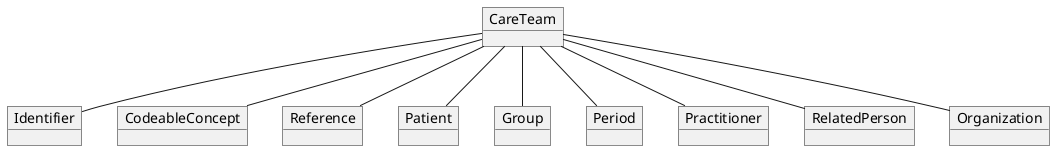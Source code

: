 @startuml
object CareTeam

object Identifier
object CodeableConcept
object Reference
object Patient
object Group
object Period
object Practitioner
object RelatedPerson
object Organization

CareTeam -- Identifier
CareTeam -- CodeableConcept
CareTeam -- Reference
CareTeam -- Patient
CareTeam -- Group
CareTeam -- Period
CareTeam -- Practitioner
CareTeam -- RelatedPerson
CareTeam -- Organization
@enduml
